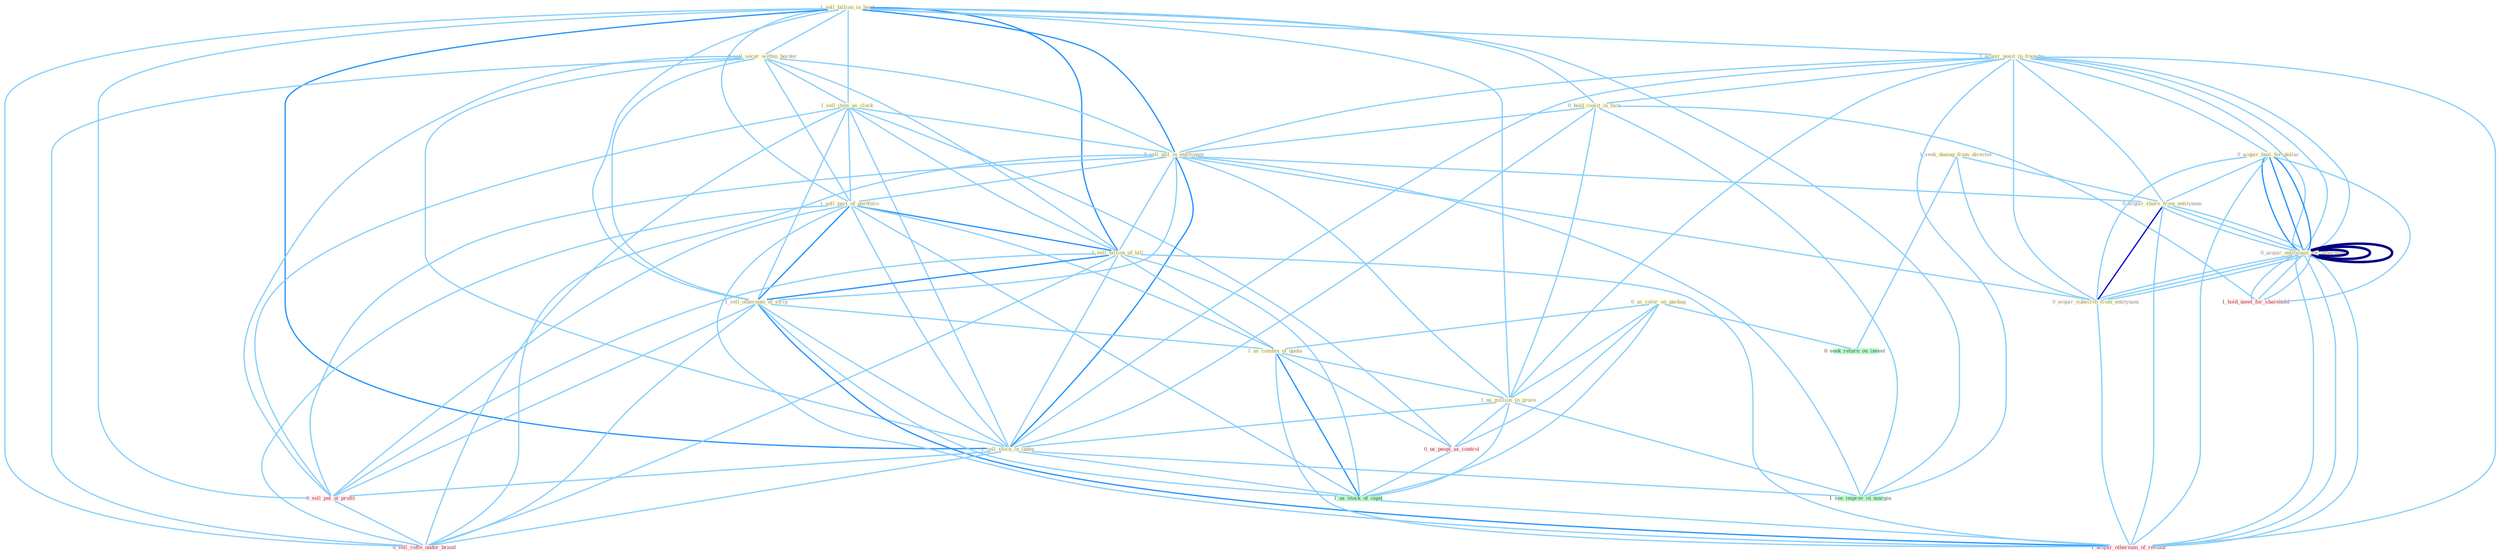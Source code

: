 Graph G{ 
    node
    [shape=polygon,style=filled,width=.5,height=.06,color="#BDFCC9",fixedsize=true,fontsize=4,
    fontcolor="#2f4f4f"];
    {node
    [color="#ffffe0", fontcolor="#8b7d6b"] "1_sell_billion_in_bond " "0_sell_secur_within_border " "1_acquir_posit_in_franchis " "0_acquir_busi_for_dollar " "0_hold_coalit_in_face " "1_seek_damag_from_director " "0_acquir_entitynam_for_othernum " "0_acquir_entitynam_for_othernum " "0_acquir_subscrib_from_entitynam " "0_us_color_on_packag " "1_sell_item_as_clock " "0_sell_pill_in_entitynam " "0_acquir_share_from_entitynam " "1_sell_part_of_portfolio " "1_sell_billion_of_bill " "0_acquir_entitynam_for_othernum " "1_sell_othernum_of_strip " "1_us_combin_of_quota " "1_us_million_in_proce " "1_sell_stock_in_index "}
{node [color="#fff0f5", fontcolor="#b22222"] "0_us_peopl_as_control " "0_sell_put_at_profit " "0_sell_coffe_under_brand " "1_hold_meet_for_sharehold " "1_acquir_othernum_of_restaur "}
edge [color="#B0E2FF"];

	"1_sell_billion_in_bond " -- "0_sell_secur_within_border " [w="1", color="#87cefa" ];
	"1_sell_billion_in_bond " -- "1_acquir_posit_in_franchis " [w="1", color="#87cefa" ];
	"1_sell_billion_in_bond " -- "0_hold_coalit_in_face " [w="1", color="#87cefa" ];
	"1_sell_billion_in_bond " -- "1_sell_item_as_clock " [w="1", color="#87cefa" ];
	"1_sell_billion_in_bond " -- "0_sell_pill_in_entitynam " [w="2", color="#1e90ff" , len=0.8];
	"1_sell_billion_in_bond " -- "1_sell_part_of_portfolio " [w="1", color="#87cefa" ];
	"1_sell_billion_in_bond " -- "1_sell_billion_of_bill " [w="2", color="#1e90ff" , len=0.8];
	"1_sell_billion_in_bond " -- "1_sell_othernum_of_strip " [w="1", color="#87cefa" ];
	"1_sell_billion_in_bond " -- "1_us_million_in_proce " [w="1", color="#87cefa" ];
	"1_sell_billion_in_bond " -- "1_sell_stock_in_index " [w="2", color="#1e90ff" , len=0.8];
	"1_sell_billion_in_bond " -- "0_sell_put_at_profit " [w="1", color="#87cefa" ];
	"1_sell_billion_in_bond " -- "1_see_improv_in_margin " [w="1", color="#87cefa" ];
	"1_sell_billion_in_bond " -- "0_sell_coffe_under_brand " [w="1", color="#87cefa" ];
	"0_sell_secur_within_border " -- "1_sell_item_as_clock " [w="1", color="#87cefa" ];
	"0_sell_secur_within_border " -- "0_sell_pill_in_entitynam " [w="1", color="#87cefa" ];
	"0_sell_secur_within_border " -- "1_sell_part_of_portfolio " [w="1", color="#87cefa" ];
	"0_sell_secur_within_border " -- "1_sell_billion_of_bill " [w="1", color="#87cefa" ];
	"0_sell_secur_within_border " -- "1_sell_othernum_of_strip " [w="1", color="#87cefa" ];
	"0_sell_secur_within_border " -- "1_sell_stock_in_index " [w="1", color="#87cefa" ];
	"0_sell_secur_within_border " -- "0_sell_put_at_profit " [w="1", color="#87cefa" ];
	"0_sell_secur_within_border " -- "0_sell_coffe_under_brand " [w="1", color="#87cefa" ];
	"1_acquir_posit_in_franchis " -- "0_acquir_busi_for_dollar " [w="1", color="#87cefa" ];
	"1_acquir_posit_in_franchis " -- "0_hold_coalit_in_face " [w="1", color="#87cefa" ];
	"1_acquir_posit_in_franchis " -- "0_acquir_entitynam_for_othernum " [w="1", color="#87cefa" ];
	"1_acquir_posit_in_franchis " -- "0_acquir_entitynam_for_othernum " [w="1", color="#87cefa" ];
	"1_acquir_posit_in_franchis " -- "0_acquir_subscrib_from_entitynam " [w="1", color="#87cefa" ];
	"1_acquir_posit_in_franchis " -- "0_sell_pill_in_entitynam " [w="1", color="#87cefa" ];
	"1_acquir_posit_in_franchis " -- "0_acquir_share_from_entitynam " [w="1", color="#87cefa" ];
	"1_acquir_posit_in_franchis " -- "0_acquir_entitynam_for_othernum " [w="1", color="#87cefa" ];
	"1_acquir_posit_in_franchis " -- "1_us_million_in_proce " [w="1", color="#87cefa" ];
	"1_acquir_posit_in_franchis " -- "1_sell_stock_in_index " [w="1", color="#87cefa" ];
	"1_acquir_posit_in_franchis " -- "1_see_improv_in_margin " [w="1", color="#87cefa" ];
	"1_acquir_posit_in_franchis " -- "1_acquir_othernum_of_restaur " [w="1", color="#87cefa" ];
	"0_acquir_busi_for_dollar " -- "0_acquir_entitynam_for_othernum " [w="2", color="#1e90ff" , len=0.8];
	"0_acquir_busi_for_dollar " -- "0_acquir_entitynam_for_othernum " [w="2", color="#1e90ff" , len=0.8];
	"0_acquir_busi_for_dollar " -- "0_acquir_subscrib_from_entitynam " [w="1", color="#87cefa" ];
	"0_acquir_busi_for_dollar " -- "0_acquir_share_from_entitynam " [w="1", color="#87cefa" ];
	"0_acquir_busi_for_dollar " -- "0_acquir_entitynam_for_othernum " [w="2", color="#1e90ff" , len=0.8];
	"0_acquir_busi_for_dollar " -- "1_hold_meet_for_sharehold " [w="1", color="#87cefa" ];
	"0_acquir_busi_for_dollar " -- "1_acquir_othernum_of_restaur " [w="1", color="#87cefa" ];
	"0_hold_coalit_in_face " -- "0_sell_pill_in_entitynam " [w="1", color="#87cefa" ];
	"0_hold_coalit_in_face " -- "1_us_million_in_proce " [w="1", color="#87cefa" ];
	"0_hold_coalit_in_face " -- "1_sell_stock_in_index " [w="1", color="#87cefa" ];
	"0_hold_coalit_in_face " -- "1_see_improv_in_margin " [w="1", color="#87cefa" ];
	"0_hold_coalit_in_face " -- "1_hold_meet_for_sharehold " [w="1", color="#87cefa" ];
	"1_seek_damag_from_director " -- "0_acquir_subscrib_from_entitynam " [w="1", color="#87cefa" ];
	"1_seek_damag_from_director " -- "0_acquir_share_from_entitynam " [w="1", color="#87cefa" ];
	"1_seek_damag_from_director " -- "0_seek_return_on_invest " [w="1", color="#87cefa" ];
	"0_acquir_entitynam_for_othernum " -- "0_acquir_entitynam_for_othernum " [w="4", style=bold, color="#000080", len=0.4];
	"0_acquir_entitynam_for_othernum " -- "0_acquir_subscrib_from_entitynam " [w="1", color="#87cefa" ];
	"0_acquir_entitynam_for_othernum " -- "0_acquir_share_from_entitynam " [w="1", color="#87cefa" ];
	"0_acquir_entitynam_for_othernum " -- "0_acquir_entitynam_for_othernum " [w="4", style=bold, color="#000080", len=0.4];
	"0_acquir_entitynam_for_othernum " -- "1_hold_meet_for_sharehold " [w="1", color="#87cefa" ];
	"0_acquir_entitynam_for_othernum " -- "1_acquir_othernum_of_restaur " [w="1", color="#87cefa" ];
	"0_acquir_entitynam_for_othernum " -- "0_acquir_subscrib_from_entitynam " [w="1", color="#87cefa" ];
	"0_acquir_entitynam_for_othernum " -- "0_acquir_share_from_entitynam " [w="1", color="#87cefa" ];
	"0_acquir_entitynam_for_othernum " -- "0_acquir_entitynam_for_othernum " [w="4", style=bold, color="#000080", len=0.4];
	"0_acquir_entitynam_for_othernum " -- "1_hold_meet_for_sharehold " [w="1", color="#87cefa" ];
	"0_acquir_entitynam_for_othernum " -- "1_acquir_othernum_of_restaur " [w="1", color="#87cefa" ];
	"0_acquir_subscrib_from_entitynam " -- "0_sell_pill_in_entitynam " [w="1", color="#87cefa" ];
	"0_acquir_subscrib_from_entitynam " -- "0_acquir_share_from_entitynam " [w="3", color="#0000cd" , len=0.6];
	"0_acquir_subscrib_from_entitynam " -- "0_acquir_entitynam_for_othernum " [w="1", color="#87cefa" ];
	"0_acquir_subscrib_from_entitynam " -- "1_acquir_othernum_of_restaur " [w="1", color="#87cefa" ];
	"0_us_color_on_packag " -- "1_us_combin_of_quota " [w="1", color="#87cefa" ];
	"0_us_color_on_packag " -- "1_us_million_in_proce " [w="1", color="#87cefa" ];
	"0_us_color_on_packag " -- "0_us_peopl_as_control " [w="1", color="#87cefa" ];
	"0_us_color_on_packag " -- "0_seek_return_on_invest " [w="1", color="#87cefa" ];
	"0_us_color_on_packag " -- "1_us_stock_of_capit " [w="1", color="#87cefa" ];
	"1_sell_item_as_clock " -- "0_sell_pill_in_entitynam " [w="1", color="#87cefa" ];
	"1_sell_item_as_clock " -- "1_sell_part_of_portfolio " [w="1", color="#87cefa" ];
	"1_sell_item_as_clock " -- "1_sell_billion_of_bill " [w="1", color="#87cefa" ];
	"1_sell_item_as_clock " -- "1_sell_othernum_of_strip " [w="1", color="#87cefa" ];
	"1_sell_item_as_clock " -- "1_sell_stock_in_index " [w="1", color="#87cefa" ];
	"1_sell_item_as_clock " -- "0_us_peopl_as_control " [w="1", color="#87cefa" ];
	"1_sell_item_as_clock " -- "0_sell_put_at_profit " [w="1", color="#87cefa" ];
	"1_sell_item_as_clock " -- "0_sell_coffe_under_brand " [w="1", color="#87cefa" ];
	"0_sell_pill_in_entitynam " -- "0_acquir_share_from_entitynam " [w="1", color="#87cefa" ];
	"0_sell_pill_in_entitynam " -- "1_sell_part_of_portfolio " [w="1", color="#87cefa" ];
	"0_sell_pill_in_entitynam " -- "1_sell_billion_of_bill " [w="1", color="#87cefa" ];
	"0_sell_pill_in_entitynam " -- "1_sell_othernum_of_strip " [w="1", color="#87cefa" ];
	"0_sell_pill_in_entitynam " -- "1_us_million_in_proce " [w="1", color="#87cefa" ];
	"0_sell_pill_in_entitynam " -- "1_sell_stock_in_index " [w="2", color="#1e90ff" , len=0.8];
	"0_sell_pill_in_entitynam " -- "0_sell_put_at_profit " [w="1", color="#87cefa" ];
	"0_sell_pill_in_entitynam " -- "1_see_improv_in_margin " [w="1", color="#87cefa" ];
	"0_sell_pill_in_entitynam " -- "0_sell_coffe_under_brand " [w="1", color="#87cefa" ];
	"0_acquir_share_from_entitynam " -- "0_acquir_entitynam_for_othernum " [w="1", color="#87cefa" ];
	"0_acquir_share_from_entitynam " -- "1_acquir_othernum_of_restaur " [w="1", color="#87cefa" ];
	"1_sell_part_of_portfolio " -- "1_sell_billion_of_bill " [w="2", color="#1e90ff" , len=0.8];
	"1_sell_part_of_portfolio " -- "1_sell_othernum_of_strip " [w="2", color="#1e90ff" , len=0.8];
	"1_sell_part_of_portfolio " -- "1_us_combin_of_quota " [w="1", color="#87cefa" ];
	"1_sell_part_of_portfolio " -- "1_sell_stock_in_index " [w="1", color="#87cefa" ];
	"1_sell_part_of_portfolio " -- "0_sell_put_at_profit " [w="1", color="#87cefa" ];
	"1_sell_part_of_portfolio " -- "1_us_stock_of_capit " [w="1", color="#87cefa" ];
	"1_sell_part_of_portfolio " -- "0_sell_coffe_under_brand " [w="1", color="#87cefa" ];
	"1_sell_part_of_portfolio " -- "1_acquir_othernum_of_restaur " [w="1", color="#87cefa" ];
	"1_sell_billion_of_bill " -- "1_sell_othernum_of_strip " [w="2", color="#1e90ff" , len=0.8];
	"1_sell_billion_of_bill " -- "1_us_combin_of_quota " [w="1", color="#87cefa" ];
	"1_sell_billion_of_bill " -- "1_sell_stock_in_index " [w="1", color="#87cefa" ];
	"1_sell_billion_of_bill " -- "0_sell_put_at_profit " [w="1", color="#87cefa" ];
	"1_sell_billion_of_bill " -- "1_us_stock_of_capit " [w="1", color="#87cefa" ];
	"1_sell_billion_of_bill " -- "0_sell_coffe_under_brand " [w="1", color="#87cefa" ];
	"1_sell_billion_of_bill " -- "1_acquir_othernum_of_restaur " [w="1", color="#87cefa" ];
	"0_acquir_entitynam_for_othernum " -- "1_hold_meet_for_sharehold " [w="1", color="#87cefa" ];
	"0_acquir_entitynam_for_othernum " -- "1_acquir_othernum_of_restaur " [w="1", color="#87cefa" ];
	"1_sell_othernum_of_strip " -- "1_us_combin_of_quota " [w="1", color="#87cefa" ];
	"1_sell_othernum_of_strip " -- "1_sell_stock_in_index " [w="1", color="#87cefa" ];
	"1_sell_othernum_of_strip " -- "0_sell_put_at_profit " [w="1", color="#87cefa" ];
	"1_sell_othernum_of_strip " -- "1_us_stock_of_capit " [w="1", color="#87cefa" ];
	"1_sell_othernum_of_strip " -- "0_sell_coffe_under_brand " [w="1", color="#87cefa" ];
	"1_sell_othernum_of_strip " -- "1_acquir_othernum_of_restaur " [w="2", color="#1e90ff" , len=0.8];
	"1_us_combin_of_quota " -- "1_us_million_in_proce " [w="1", color="#87cefa" ];
	"1_us_combin_of_quota " -- "0_us_peopl_as_control " [w="1", color="#87cefa" ];
	"1_us_combin_of_quota " -- "1_us_stock_of_capit " [w="2", color="#1e90ff" , len=0.8];
	"1_us_combin_of_quota " -- "1_acquir_othernum_of_restaur " [w="1", color="#87cefa" ];
	"1_us_million_in_proce " -- "1_sell_stock_in_index " [w="1", color="#87cefa" ];
	"1_us_million_in_proce " -- "0_us_peopl_as_control " [w="1", color="#87cefa" ];
	"1_us_million_in_proce " -- "1_us_stock_of_capit " [w="1", color="#87cefa" ];
	"1_us_million_in_proce " -- "1_see_improv_in_margin " [w="1", color="#87cefa" ];
	"1_sell_stock_in_index " -- "0_sell_put_at_profit " [w="1", color="#87cefa" ];
	"1_sell_stock_in_index " -- "1_us_stock_of_capit " [w="1", color="#87cefa" ];
	"1_sell_stock_in_index " -- "1_see_improv_in_margin " [w="1", color="#87cefa" ];
	"1_sell_stock_in_index " -- "0_sell_coffe_under_brand " [w="1", color="#87cefa" ];
	"0_us_peopl_as_control " -- "1_us_stock_of_capit " [w="1", color="#87cefa" ];
	"0_sell_put_at_profit " -- "0_sell_coffe_under_brand " [w="1", color="#87cefa" ];
	"1_us_stock_of_capit " -- "1_acquir_othernum_of_restaur " [w="1", color="#87cefa" ];
}